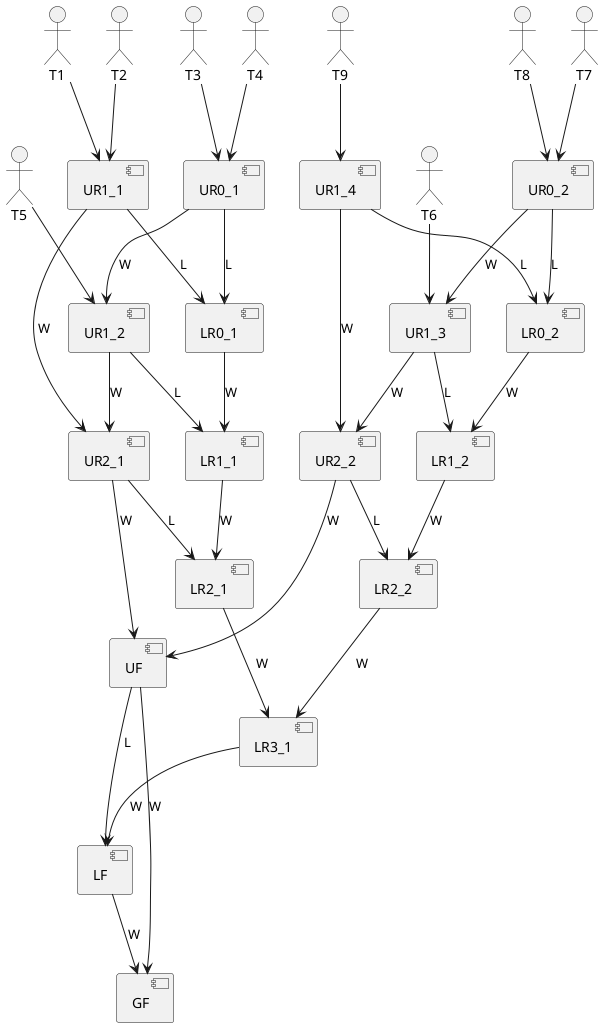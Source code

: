 @startuml

actor T1
actor T2
actor T3
actor T4
actor T5
actor T6
actor T7
actor T8
actor T9

'Upper Round 0
component UR0_1
component UR0_2

'Upper Round 1 
component UR1_1
component UR1_2
component UR1_3
component UR1_4

'Upper Round 2
component UR2_1
component UR2_2

'Upper Final
component UF

'Lower Round 0
component LR0_1
component LR0_2

'Lower Round 1
component LR1_1
component LR1_2

'Lower Round 2
component LR2_1
component LR2_2

'Lower Round 3
component LR3_1

'Lower Final
component LF
'Grand Final
component GF

'Team assignment
T1 --> UR1_1
T2 --> UR1_1
T3 --> UR0_1
T4 --> UR0_1
T5 --> UR1_2
T6 --> UR1_3
T7 --> UR0_2
T8 --> UR0_2
T9 --> UR1_4

UR0_1 --> UR1_2: W
UR0_1 --> LR0_1: L
UR0_2 --> UR1_3: W
UR0_2 --> LR0_2: L

UR1_1 --> LR0_1: L
UR1_1 --> UR2_1: W

UR1_2 --> LR1_1: L
UR1_2 --> UR2_1: W

UR1_3 --> LR1_2: L
UR1_3 --> UR2_2: W

UR1_4 --> LR0_2: L
UR1_4 --> UR2_2: W

LR0_1 --> LR1_1: W
LR0_2 --> LR1_2: W

LR1_1 --> LR2_1: W
LR1_2 --> LR2_2: W

UR2_1 --> UF: W
UR2_1 --> LR2_1: L
UR2_2 --> UF: W
UR2_2 --> LR2_2: L

UF --> LF: L

LR2_1 --> LR3_1: W
LR2_2 --> LR3_1: W
LR3_1 --> LF: W

UF --> GF: W
LF --> GF: W

@enduml